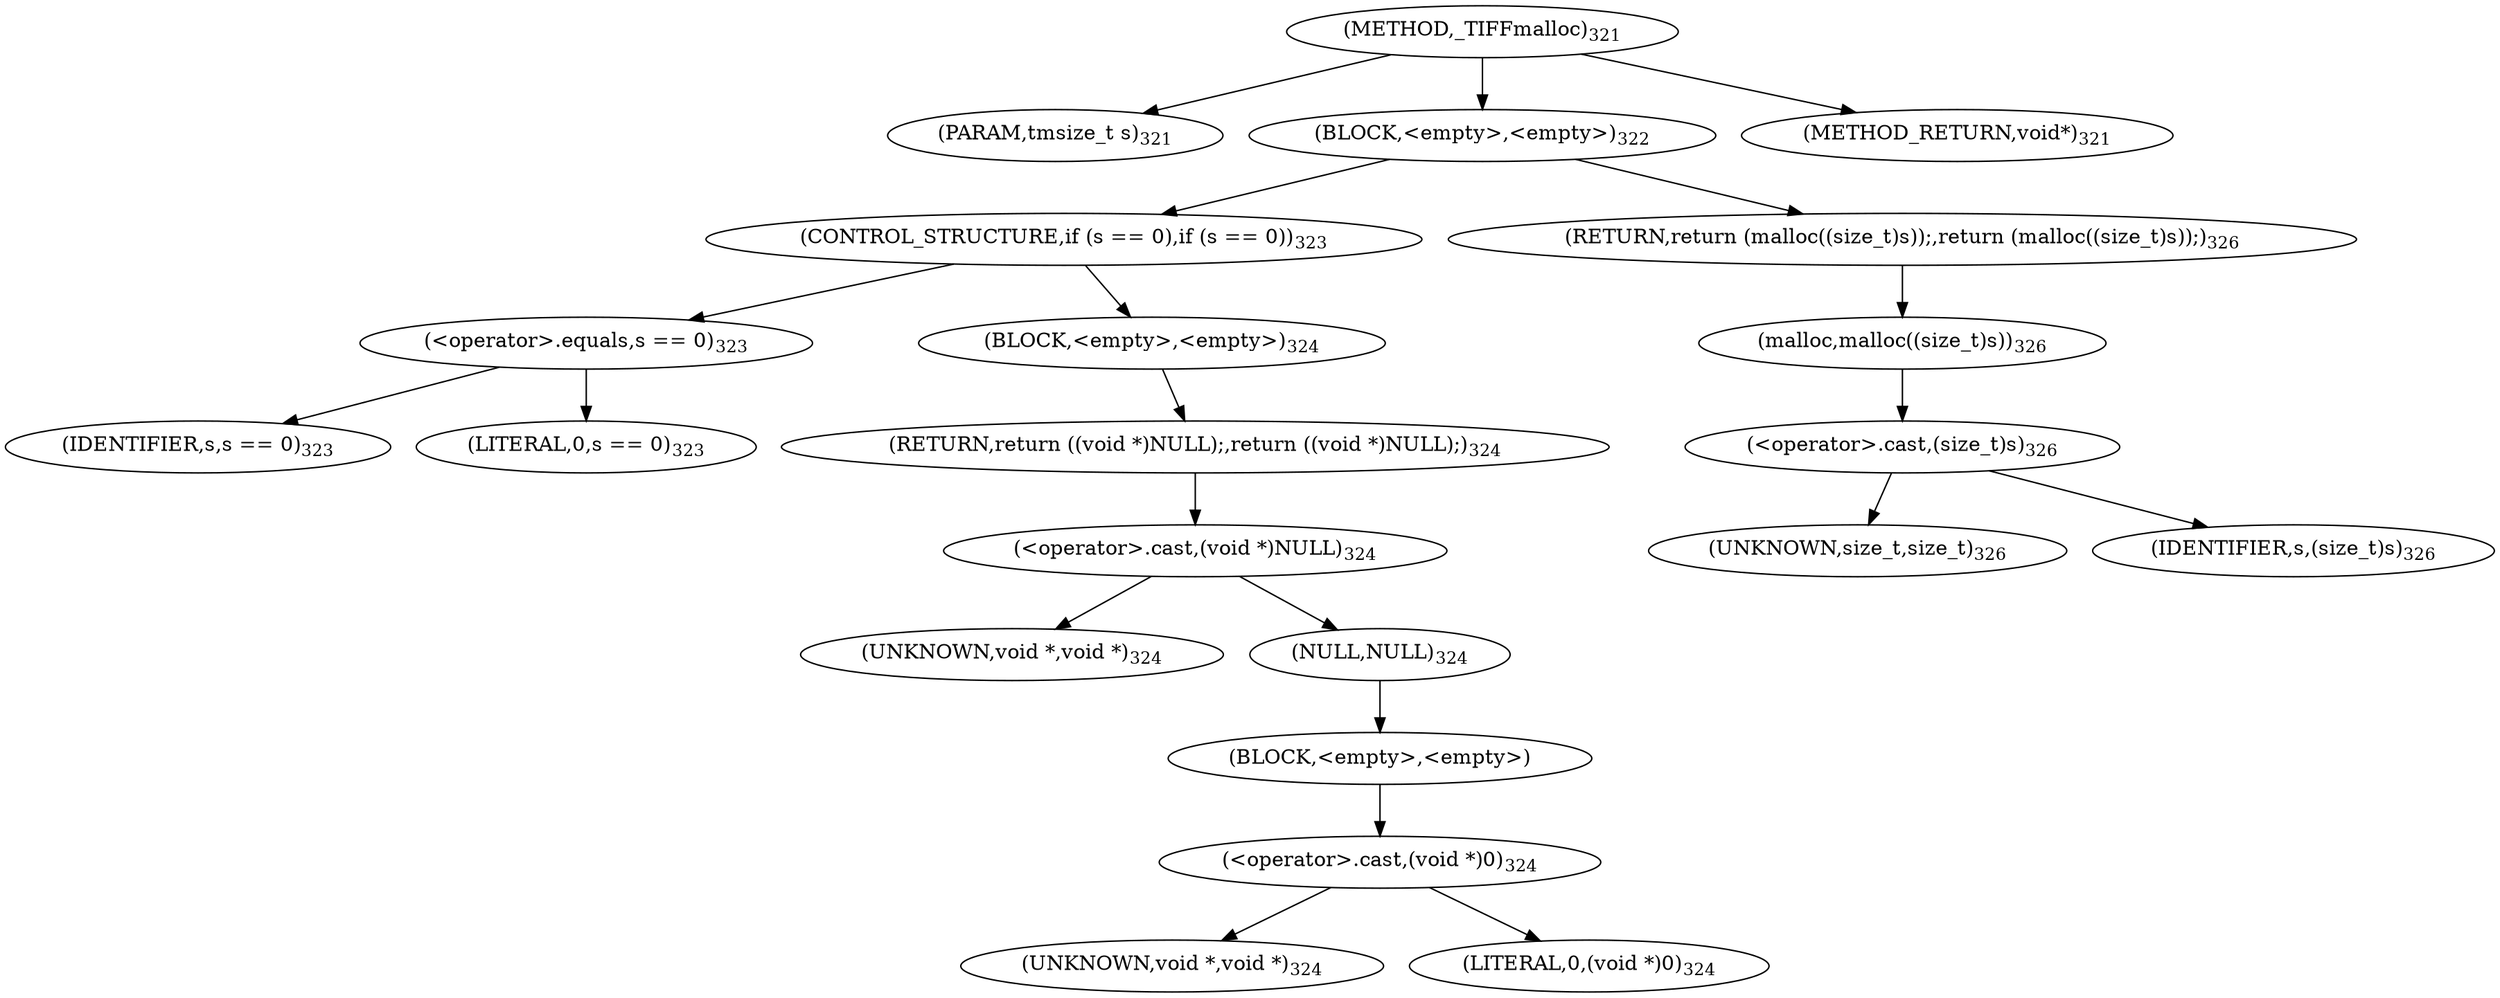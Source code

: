 digraph "_TIFFmalloc" {  
"34095" [label = <(METHOD,_TIFFmalloc)<SUB>321</SUB>> ]
"34096" [label = <(PARAM,tmsize_t s)<SUB>321</SUB>> ]
"34097" [label = <(BLOCK,&lt;empty&gt;,&lt;empty&gt;)<SUB>322</SUB>> ]
"34098" [label = <(CONTROL_STRUCTURE,if (s == 0),if (s == 0))<SUB>323</SUB>> ]
"34099" [label = <(&lt;operator&gt;.equals,s == 0)<SUB>323</SUB>> ]
"34100" [label = <(IDENTIFIER,s,s == 0)<SUB>323</SUB>> ]
"34101" [label = <(LITERAL,0,s == 0)<SUB>323</SUB>> ]
"34102" [label = <(BLOCK,&lt;empty&gt;,&lt;empty&gt;)<SUB>324</SUB>> ]
"34103" [label = <(RETURN,return ((void *)NULL);,return ((void *)NULL);)<SUB>324</SUB>> ]
"34104" [label = <(&lt;operator&gt;.cast,(void *)NULL)<SUB>324</SUB>> ]
"34105" [label = <(UNKNOWN,void *,void *)<SUB>324</SUB>> ]
"34106" [label = <(NULL,NULL)<SUB>324</SUB>> ]
"34107" [label = <(BLOCK,&lt;empty&gt;,&lt;empty&gt;)> ]
"34108" [label = <(&lt;operator&gt;.cast,(void *)0)<SUB>324</SUB>> ]
"34109" [label = <(UNKNOWN,void *,void *)<SUB>324</SUB>> ]
"34110" [label = <(LITERAL,0,(void *)0)<SUB>324</SUB>> ]
"34111" [label = <(RETURN,return (malloc((size_t)s));,return (malloc((size_t)s));)<SUB>326</SUB>> ]
"34112" [label = <(malloc,malloc((size_t)s))<SUB>326</SUB>> ]
"34113" [label = <(&lt;operator&gt;.cast,(size_t)s)<SUB>326</SUB>> ]
"34114" [label = <(UNKNOWN,size_t,size_t)<SUB>326</SUB>> ]
"34115" [label = <(IDENTIFIER,s,(size_t)s)<SUB>326</SUB>> ]
"34116" [label = <(METHOD_RETURN,void*)<SUB>321</SUB>> ]
  "34095" -> "34096" 
  "34095" -> "34097" 
  "34095" -> "34116" 
  "34097" -> "34098" 
  "34097" -> "34111" 
  "34098" -> "34099" 
  "34098" -> "34102" 
  "34099" -> "34100" 
  "34099" -> "34101" 
  "34102" -> "34103" 
  "34103" -> "34104" 
  "34104" -> "34105" 
  "34104" -> "34106" 
  "34106" -> "34107" 
  "34107" -> "34108" 
  "34108" -> "34109" 
  "34108" -> "34110" 
  "34111" -> "34112" 
  "34112" -> "34113" 
  "34113" -> "34114" 
  "34113" -> "34115" 
}
